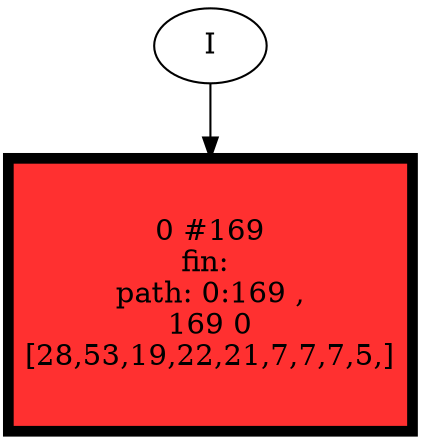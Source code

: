 // produced with flexfringe // 
digraph DFA {
	0 [label="root" shape=box];
		I -> 0;
	0 [ label="0 #169
fin: 
 path: 0:169 , 
169 0
[28,53,19,22,21,7,7,7,5,]" , style=filled, fillcolor="firebrick1", width=1.81414, height=1.81414, penwidth=5.1358];
}
